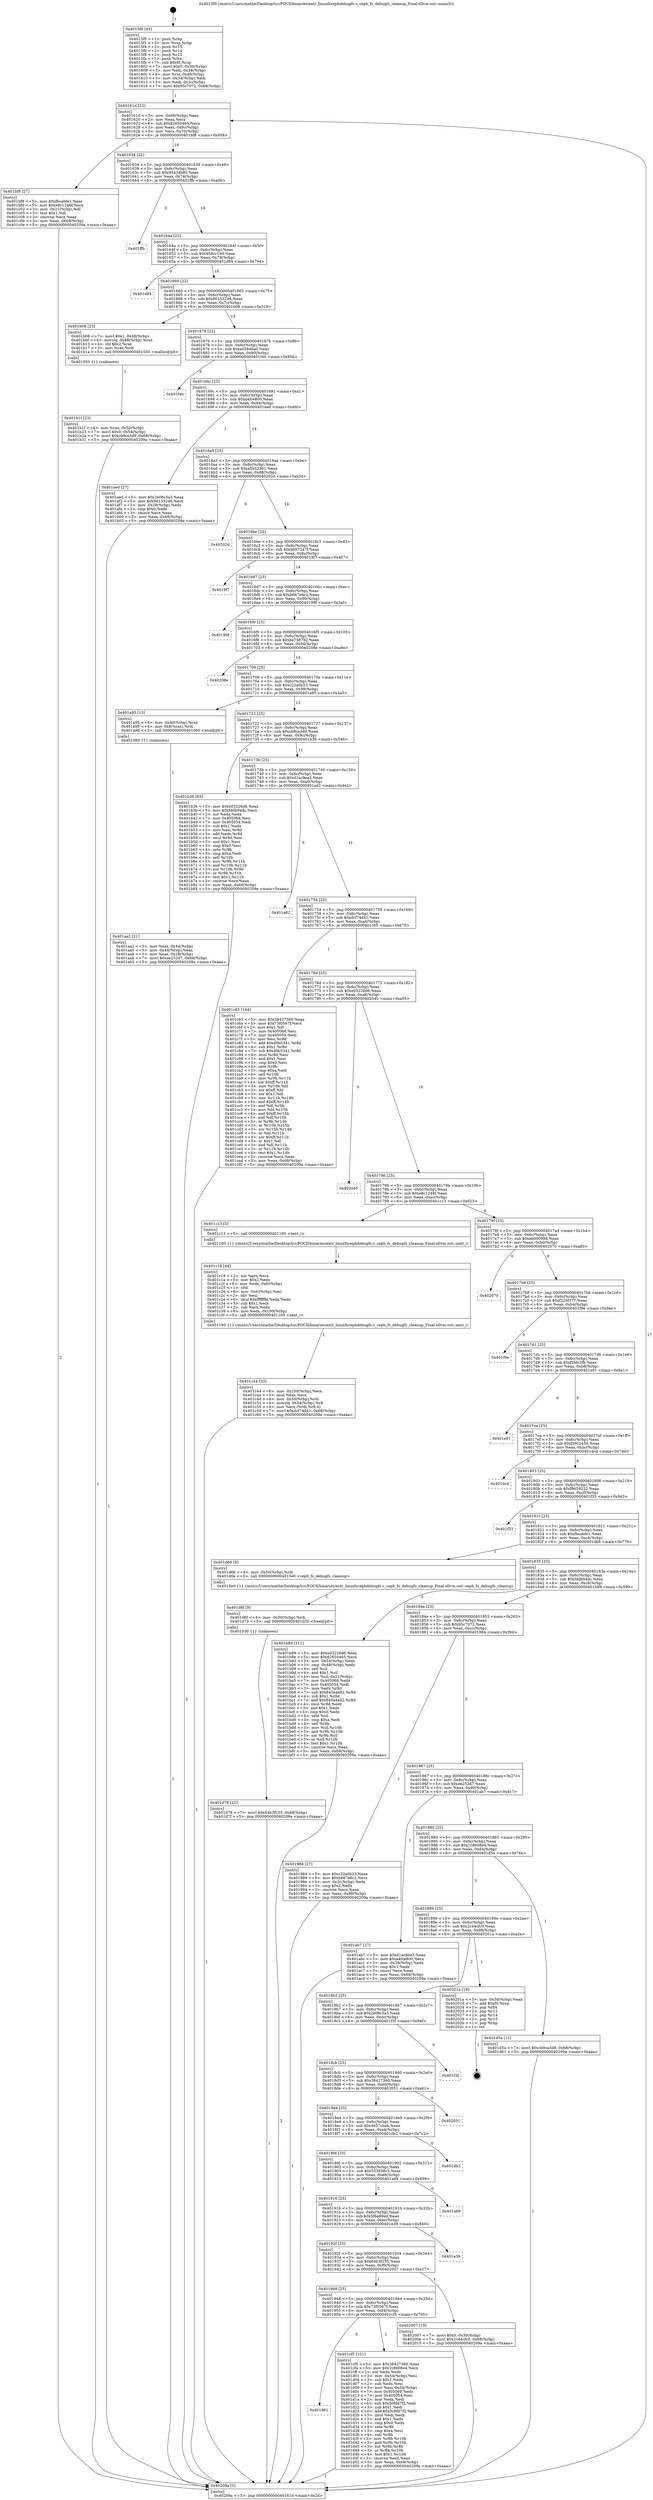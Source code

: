 digraph "0x4015f0" {
  label = "0x4015f0 (/mnt/c/Users/mathe/Desktop/tcc/POCII/binaries/extr_linuxfscephdebugfs.c_ceph_fs_debugfs_cleanup_Final-ollvm.out::main(0))"
  labelloc = "t"
  node[shape=record]

  Entry [label="",width=0.3,height=0.3,shape=circle,fillcolor=black,style=filled]
  "0x40161d" [label="{
     0x40161d [23]\l
     | [instrs]\l
     &nbsp;&nbsp;0x40161d \<+3\>: mov -0x68(%rbp),%eax\l
     &nbsp;&nbsp;0x401620 \<+2\>: mov %eax,%ecx\l
     &nbsp;&nbsp;0x401622 \<+6\>: sub $0x82650465,%ecx\l
     &nbsp;&nbsp;0x401628 \<+3\>: mov %eax,-0x6c(%rbp)\l
     &nbsp;&nbsp;0x40162b \<+3\>: mov %ecx,-0x70(%rbp)\l
     &nbsp;&nbsp;0x40162e \<+6\>: je 0000000000401bf8 \<main+0x608\>\l
  }"]
  "0x401bf8" [label="{
     0x401bf8 [27]\l
     | [instrs]\l
     &nbsp;&nbsp;0x401bf8 \<+5\>: mov $0xfbcabfe1,%eax\l
     &nbsp;&nbsp;0x401bfd \<+5\>: mov $0xe8c1246f,%ecx\l
     &nbsp;&nbsp;0x401c02 \<+3\>: mov -0x21(%rbp),%dl\l
     &nbsp;&nbsp;0x401c05 \<+3\>: test $0x1,%dl\l
     &nbsp;&nbsp;0x401c08 \<+3\>: cmovne %ecx,%eax\l
     &nbsp;&nbsp;0x401c0b \<+3\>: mov %eax,-0x68(%rbp)\l
     &nbsp;&nbsp;0x401c0e \<+5\>: jmp 000000000040209a \<main+0xaaa\>\l
  }"]
  "0x401634" [label="{
     0x401634 [22]\l
     | [instrs]\l
     &nbsp;&nbsp;0x401634 \<+5\>: jmp 0000000000401639 \<main+0x49\>\l
     &nbsp;&nbsp;0x401639 \<+3\>: mov -0x6c(%rbp),%eax\l
     &nbsp;&nbsp;0x40163c \<+5\>: sub $0x95434b80,%eax\l
     &nbsp;&nbsp;0x401641 \<+3\>: mov %eax,-0x74(%rbp)\l
     &nbsp;&nbsp;0x401644 \<+6\>: je 0000000000401ffb \<main+0xa0b\>\l
  }"]
  Exit [label="",width=0.3,height=0.3,shape=circle,fillcolor=black,style=filled,peripheries=2]
  "0x401ffb" [label="{
     0x401ffb\l
  }", style=dashed]
  "0x40164a" [label="{
     0x40164a [22]\l
     | [instrs]\l
     &nbsp;&nbsp;0x40164a \<+5\>: jmp 000000000040164f \<main+0x5f\>\l
     &nbsp;&nbsp;0x40164f \<+3\>: mov -0x6c(%rbp),%eax\l
     &nbsp;&nbsp;0x401652 \<+5\>: sub $0x958cc19d,%eax\l
     &nbsp;&nbsp;0x401657 \<+3\>: mov %eax,-0x78(%rbp)\l
     &nbsp;&nbsp;0x40165a \<+6\>: je 0000000000401d84 \<main+0x794\>\l
  }"]
  "0x401d78" [label="{
     0x401d78 [12]\l
     | [instrs]\l
     &nbsp;&nbsp;0x401d78 \<+7\>: movl $0x64b3f255,-0x68(%rbp)\l
     &nbsp;&nbsp;0x401d7f \<+5\>: jmp 000000000040209a \<main+0xaaa\>\l
  }"]
  "0x401d84" [label="{
     0x401d84\l
  }", style=dashed]
  "0x401660" [label="{
     0x401660 [22]\l
     | [instrs]\l
     &nbsp;&nbsp;0x401660 \<+5\>: jmp 0000000000401665 \<main+0x75\>\l
     &nbsp;&nbsp;0x401665 \<+3\>: mov -0x6c(%rbp),%eax\l
     &nbsp;&nbsp;0x401668 \<+5\>: sub $0x96153246,%eax\l
     &nbsp;&nbsp;0x40166d \<+3\>: mov %eax,-0x7c(%rbp)\l
     &nbsp;&nbsp;0x401670 \<+6\>: je 0000000000401b08 \<main+0x518\>\l
  }"]
  "0x401d6f" [label="{
     0x401d6f [9]\l
     | [instrs]\l
     &nbsp;&nbsp;0x401d6f \<+4\>: mov -0x50(%rbp),%rdi\l
     &nbsp;&nbsp;0x401d73 \<+5\>: call 0000000000401030 \<free@plt\>\l
     | [calls]\l
     &nbsp;&nbsp;0x401030 \{1\} (unknown)\l
  }"]
  "0x401b08" [label="{
     0x401b08 [23]\l
     | [instrs]\l
     &nbsp;&nbsp;0x401b08 \<+7\>: movl $0x1,-0x48(%rbp)\l
     &nbsp;&nbsp;0x401b0f \<+4\>: movslq -0x48(%rbp),%rax\l
     &nbsp;&nbsp;0x401b13 \<+4\>: shl $0x2,%rax\l
     &nbsp;&nbsp;0x401b17 \<+3\>: mov %rax,%rdi\l
     &nbsp;&nbsp;0x401b1a \<+5\>: call 0000000000401050 \<malloc@plt\>\l
     | [calls]\l
     &nbsp;&nbsp;0x401050 \{1\} (unknown)\l
  }"]
  "0x401676" [label="{
     0x401676 [22]\l
     | [instrs]\l
     &nbsp;&nbsp;0x401676 \<+5\>: jmp 000000000040167b \<main+0x8b\>\l
     &nbsp;&nbsp;0x40167b \<+3\>: mov -0x6c(%rbp),%eax\l
     &nbsp;&nbsp;0x40167e \<+5\>: sub $0xa05846e0,%eax\l
     &nbsp;&nbsp;0x401683 \<+3\>: mov %eax,-0x80(%rbp)\l
     &nbsp;&nbsp;0x401686 \<+6\>: je 0000000000401f4b \<main+0x95b\>\l
  }"]
  "0x401961" [label="{
     0x401961\l
  }", style=dashed]
  "0x401f4b" [label="{
     0x401f4b\l
  }", style=dashed]
  "0x40168c" [label="{
     0x40168c [25]\l
     | [instrs]\l
     &nbsp;&nbsp;0x40168c \<+5\>: jmp 0000000000401691 \<main+0xa1\>\l
     &nbsp;&nbsp;0x401691 \<+3\>: mov -0x6c(%rbp),%eax\l
     &nbsp;&nbsp;0x401694 \<+5\>: sub $0xa4fce800,%eax\l
     &nbsp;&nbsp;0x401699 \<+6\>: mov %eax,-0x84(%rbp)\l
     &nbsp;&nbsp;0x40169f \<+6\>: je 0000000000401aed \<main+0x4fd\>\l
  }"]
  "0x401cf5" [label="{
     0x401cf5 [101]\l
     | [instrs]\l
     &nbsp;&nbsp;0x401cf5 \<+5\>: mov $0x38427360,%eax\l
     &nbsp;&nbsp;0x401cfa \<+5\>: mov $0x1c8608e4,%ecx\l
     &nbsp;&nbsp;0x401cff \<+2\>: xor %edx,%edx\l
     &nbsp;&nbsp;0x401d01 \<+3\>: mov -0x54(%rbp),%esi\l
     &nbsp;&nbsp;0x401d04 \<+3\>: sub $0x1,%edx\l
     &nbsp;&nbsp;0x401d07 \<+2\>: sub %edx,%esi\l
     &nbsp;&nbsp;0x401d09 \<+3\>: mov %esi,-0x54(%rbp)\l
     &nbsp;&nbsp;0x401d0c \<+7\>: mov 0x405068,%edx\l
     &nbsp;&nbsp;0x401d13 \<+7\>: mov 0x405054,%esi\l
     &nbsp;&nbsp;0x401d1a \<+2\>: mov %edx,%edi\l
     &nbsp;&nbsp;0x401d1c \<+6\>: sub $0x5c6fd7f2,%edi\l
     &nbsp;&nbsp;0x401d22 \<+3\>: sub $0x1,%edi\l
     &nbsp;&nbsp;0x401d25 \<+6\>: add $0x5c6fd7f2,%edi\l
     &nbsp;&nbsp;0x401d2b \<+3\>: imul %edi,%edx\l
     &nbsp;&nbsp;0x401d2e \<+3\>: and $0x1,%edx\l
     &nbsp;&nbsp;0x401d31 \<+3\>: cmp $0x0,%edx\l
     &nbsp;&nbsp;0x401d34 \<+4\>: sete %r8b\l
     &nbsp;&nbsp;0x401d38 \<+3\>: cmp $0xa,%esi\l
     &nbsp;&nbsp;0x401d3b \<+4\>: setl %r9b\l
     &nbsp;&nbsp;0x401d3f \<+3\>: mov %r8b,%r10b\l
     &nbsp;&nbsp;0x401d42 \<+3\>: and %r9b,%r10b\l
     &nbsp;&nbsp;0x401d45 \<+3\>: xor %r9b,%r8b\l
     &nbsp;&nbsp;0x401d48 \<+3\>: or %r8b,%r10b\l
     &nbsp;&nbsp;0x401d4b \<+4\>: test $0x1,%r10b\l
     &nbsp;&nbsp;0x401d4f \<+3\>: cmovne %ecx,%eax\l
     &nbsp;&nbsp;0x401d52 \<+3\>: mov %eax,-0x68(%rbp)\l
     &nbsp;&nbsp;0x401d55 \<+5\>: jmp 000000000040209a \<main+0xaaa\>\l
  }"]
  "0x401aed" [label="{
     0x401aed [27]\l
     | [instrs]\l
     &nbsp;&nbsp;0x401aed \<+5\>: mov $0x2e06c5a3,%eax\l
     &nbsp;&nbsp;0x401af2 \<+5\>: mov $0x96153246,%ecx\l
     &nbsp;&nbsp;0x401af7 \<+3\>: mov -0x28(%rbp),%edx\l
     &nbsp;&nbsp;0x401afa \<+3\>: cmp $0x0,%edx\l
     &nbsp;&nbsp;0x401afd \<+3\>: cmove %ecx,%eax\l
     &nbsp;&nbsp;0x401b00 \<+3\>: mov %eax,-0x68(%rbp)\l
     &nbsp;&nbsp;0x401b03 \<+5\>: jmp 000000000040209a \<main+0xaaa\>\l
  }"]
  "0x4016a5" [label="{
     0x4016a5 [25]\l
     | [instrs]\l
     &nbsp;&nbsp;0x4016a5 \<+5\>: jmp 00000000004016aa \<main+0xba\>\l
     &nbsp;&nbsp;0x4016aa \<+3\>: mov -0x6c(%rbp),%eax\l
     &nbsp;&nbsp;0x4016ad \<+5\>: sub $0xa5b52361,%eax\l
     &nbsp;&nbsp;0x4016b2 \<+6\>: mov %eax,-0x88(%rbp)\l
     &nbsp;&nbsp;0x4016b8 \<+6\>: je 000000000040202d \<main+0xa3d\>\l
  }"]
  "0x401948" [label="{
     0x401948 [25]\l
     | [instrs]\l
     &nbsp;&nbsp;0x401948 \<+5\>: jmp 000000000040194d \<main+0x35d\>\l
     &nbsp;&nbsp;0x40194d \<+3\>: mov -0x6c(%rbp),%eax\l
     &nbsp;&nbsp;0x401950 \<+5\>: sub $0x73f0567f,%eax\l
     &nbsp;&nbsp;0x401955 \<+6\>: mov %eax,-0xf4(%rbp)\l
     &nbsp;&nbsp;0x40195b \<+6\>: je 0000000000401cf5 \<main+0x705\>\l
  }"]
  "0x40202d" [label="{
     0x40202d\l
  }", style=dashed]
  "0x4016be" [label="{
     0x4016be [25]\l
     | [instrs]\l
     &nbsp;&nbsp;0x4016be \<+5\>: jmp 00000000004016c3 \<main+0xd3\>\l
     &nbsp;&nbsp;0x4016c3 \<+3\>: mov -0x6c(%rbp),%eax\l
     &nbsp;&nbsp;0x4016c6 \<+5\>: sub $0xb007247f,%eax\l
     &nbsp;&nbsp;0x4016cb \<+6\>: mov %eax,-0x8c(%rbp)\l
     &nbsp;&nbsp;0x4016d1 \<+6\>: je 00000000004019f7 \<main+0x407\>\l
  }"]
  "0x402007" [label="{
     0x402007 [19]\l
     | [instrs]\l
     &nbsp;&nbsp;0x402007 \<+7\>: movl $0x0,-0x30(%rbp)\l
     &nbsp;&nbsp;0x40200e \<+7\>: movl $0x2c44cfc0,-0x68(%rbp)\l
     &nbsp;&nbsp;0x402015 \<+5\>: jmp 000000000040209a \<main+0xaaa\>\l
  }"]
  "0x4019f7" [label="{
     0x4019f7\l
  }", style=dashed]
  "0x4016d7" [label="{
     0x4016d7 [25]\l
     | [instrs]\l
     &nbsp;&nbsp;0x4016d7 \<+5\>: jmp 00000000004016dc \<main+0xec\>\l
     &nbsp;&nbsp;0x4016dc \<+3\>: mov -0x6c(%rbp),%eax\l
     &nbsp;&nbsp;0x4016df \<+5\>: sub $0xb667e6c2,%eax\l
     &nbsp;&nbsp;0x4016e4 \<+6\>: mov %eax,-0x90(%rbp)\l
     &nbsp;&nbsp;0x4016ea \<+6\>: je 000000000040199f \<main+0x3af\>\l
  }"]
  "0x40192f" [label="{
     0x40192f [25]\l
     | [instrs]\l
     &nbsp;&nbsp;0x40192f \<+5\>: jmp 0000000000401934 \<main+0x344\>\l
     &nbsp;&nbsp;0x401934 \<+3\>: mov -0x6c(%rbp),%eax\l
     &nbsp;&nbsp;0x401937 \<+5\>: sub $0x64b3f255,%eax\l
     &nbsp;&nbsp;0x40193c \<+6\>: mov %eax,-0xf0(%rbp)\l
     &nbsp;&nbsp;0x401942 \<+6\>: je 0000000000402007 \<main+0xa17\>\l
  }"]
  "0x40199f" [label="{
     0x40199f\l
  }", style=dashed]
  "0x4016f0" [label="{
     0x4016f0 [25]\l
     | [instrs]\l
     &nbsp;&nbsp;0x4016f0 \<+5\>: jmp 00000000004016f5 \<main+0x105\>\l
     &nbsp;&nbsp;0x4016f5 \<+3\>: mov -0x6c(%rbp),%eax\l
     &nbsp;&nbsp;0x4016f8 \<+5\>: sub $0xbe758792,%eax\l
     &nbsp;&nbsp;0x4016fd \<+6\>: mov %eax,-0x94(%rbp)\l
     &nbsp;&nbsp;0x401703 \<+6\>: je 000000000040208e \<main+0xa9e\>\l
  }"]
  "0x401e39" [label="{
     0x401e39\l
  }", style=dashed]
  "0x40208e" [label="{
     0x40208e\l
  }", style=dashed]
  "0x401709" [label="{
     0x401709 [25]\l
     | [instrs]\l
     &nbsp;&nbsp;0x401709 \<+5\>: jmp 000000000040170e \<main+0x11e\>\l
     &nbsp;&nbsp;0x40170e \<+3\>: mov -0x6c(%rbp),%eax\l
     &nbsp;&nbsp;0x401711 \<+5\>: sub $0xc22a0b23,%eax\l
     &nbsp;&nbsp;0x401716 \<+6\>: mov %eax,-0x98(%rbp)\l
     &nbsp;&nbsp;0x40171c \<+6\>: je 0000000000401a95 \<main+0x4a5\>\l
  }"]
  "0x401916" [label="{
     0x401916 [25]\l
     | [instrs]\l
     &nbsp;&nbsp;0x401916 \<+5\>: jmp 000000000040191b \<main+0x32b\>\l
     &nbsp;&nbsp;0x40191b \<+3\>: mov -0x6c(%rbp),%eax\l
     &nbsp;&nbsp;0x40191e \<+5\>: sub $0x5f6e89ed,%eax\l
     &nbsp;&nbsp;0x401923 \<+6\>: mov %eax,-0xec(%rbp)\l
     &nbsp;&nbsp;0x401929 \<+6\>: je 0000000000401e39 \<main+0x849\>\l
  }"]
  "0x401a95" [label="{
     0x401a95 [13]\l
     | [instrs]\l
     &nbsp;&nbsp;0x401a95 \<+4\>: mov -0x40(%rbp),%rax\l
     &nbsp;&nbsp;0x401a99 \<+4\>: mov 0x8(%rax),%rdi\l
     &nbsp;&nbsp;0x401a9d \<+5\>: call 0000000000401060 \<atoi@plt\>\l
     | [calls]\l
     &nbsp;&nbsp;0x401060 \{1\} (unknown)\l
  }"]
  "0x401722" [label="{
     0x401722 [25]\l
     | [instrs]\l
     &nbsp;&nbsp;0x401722 \<+5\>: jmp 0000000000401727 \<main+0x137\>\l
     &nbsp;&nbsp;0x401727 \<+3\>: mov -0x6c(%rbp),%eax\l
     &nbsp;&nbsp;0x40172a \<+5\>: sub $0xcb9ca3d9,%eax\l
     &nbsp;&nbsp;0x40172f \<+6\>: mov %eax,-0x9c(%rbp)\l
     &nbsp;&nbsp;0x401735 \<+6\>: je 0000000000401b36 \<main+0x546\>\l
  }"]
  "0x401a89" [label="{
     0x401a89\l
  }", style=dashed]
  "0x401b36" [label="{
     0x401b36 [83]\l
     | [instrs]\l
     &nbsp;&nbsp;0x401b36 \<+5\>: mov $0xe03226d6,%eax\l
     &nbsp;&nbsp;0x401b3b \<+5\>: mov $0xfddb94dc,%ecx\l
     &nbsp;&nbsp;0x401b40 \<+2\>: xor %edx,%edx\l
     &nbsp;&nbsp;0x401b42 \<+7\>: mov 0x405068,%esi\l
     &nbsp;&nbsp;0x401b49 \<+7\>: mov 0x405054,%edi\l
     &nbsp;&nbsp;0x401b50 \<+3\>: sub $0x1,%edx\l
     &nbsp;&nbsp;0x401b53 \<+3\>: mov %esi,%r8d\l
     &nbsp;&nbsp;0x401b56 \<+3\>: add %edx,%r8d\l
     &nbsp;&nbsp;0x401b59 \<+4\>: imul %r8d,%esi\l
     &nbsp;&nbsp;0x401b5d \<+3\>: and $0x1,%esi\l
     &nbsp;&nbsp;0x401b60 \<+3\>: cmp $0x0,%esi\l
     &nbsp;&nbsp;0x401b63 \<+4\>: sete %r9b\l
     &nbsp;&nbsp;0x401b67 \<+3\>: cmp $0xa,%edi\l
     &nbsp;&nbsp;0x401b6a \<+4\>: setl %r10b\l
     &nbsp;&nbsp;0x401b6e \<+3\>: mov %r9b,%r11b\l
     &nbsp;&nbsp;0x401b71 \<+3\>: and %r10b,%r11b\l
     &nbsp;&nbsp;0x401b74 \<+3\>: xor %r10b,%r9b\l
     &nbsp;&nbsp;0x401b77 \<+3\>: or %r9b,%r11b\l
     &nbsp;&nbsp;0x401b7a \<+4\>: test $0x1,%r11b\l
     &nbsp;&nbsp;0x401b7e \<+3\>: cmovne %ecx,%eax\l
     &nbsp;&nbsp;0x401b81 \<+3\>: mov %eax,-0x68(%rbp)\l
     &nbsp;&nbsp;0x401b84 \<+5\>: jmp 000000000040209a \<main+0xaaa\>\l
  }"]
  "0x40173b" [label="{
     0x40173b [25]\l
     | [instrs]\l
     &nbsp;&nbsp;0x40173b \<+5\>: jmp 0000000000401740 \<main+0x150\>\l
     &nbsp;&nbsp;0x401740 \<+3\>: mov -0x6c(%rbp),%eax\l
     &nbsp;&nbsp;0x401743 \<+5\>: sub $0xd1ac9ea3,%eax\l
     &nbsp;&nbsp;0x401748 \<+6\>: mov %eax,-0xa0(%rbp)\l
     &nbsp;&nbsp;0x40174e \<+6\>: je 0000000000401ad2 \<main+0x4e2\>\l
  }"]
  "0x4018fd" [label="{
     0x4018fd [25]\l
     | [instrs]\l
     &nbsp;&nbsp;0x4018fd \<+5\>: jmp 0000000000401902 \<main+0x312\>\l
     &nbsp;&nbsp;0x401902 \<+3\>: mov -0x6c(%rbp),%eax\l
     &nbsp;&nbsp;0x401905 \<+5\>: sub $0x533838c3,%eax\l
     &nbsp;&nbsp;0x40190a \<+6\>: mov %eax,-0xe8(%rbp)\l
     &nbsp;&nbsp;0x401910 \<+6\>: je 0000000000401a89 \<main+0x499\>\l
  }"]
  "0x401ad2" [label="{
     0x401ad2\l
  }", style=dashed]
  "0x401754" [label="{
     0x401754 [25]\l
     | [instrs]\l
     &nbsp;&nbsp;0x401754 \<+5\>: jmp 0000000000401759 \<main+0x169\>\l
     &nbsp;&nbsp;0x401759 \<+3\>: mov -0x6c(%rbp),%eax\l
     &nbsp;&nbsp;0x40175c \<+5\>: sub $0xdcf74d41,%eax\l
     &nbsp;&nbsp;0x401761 \<+6\>: mov %eax,-0xa4(%rbp)\l
     &nbsp;&nbsp;0x401767 \<+6\>: je 0000000000401c65 \<main+0x675\>\l
  }"]
  "0x401db2" [label="{
     0x401db2\l
  }", style=dashed]
  "0x401c65" [label="{
     0x401c65 [144]\l
     | [instrs]\l
     &nbsp;&nbsp;0x401c65 \<+5\>: mov $0x38427360,%eax\l
     &nbsp;&nbsp;0x401c6a \<+5\>: mov $0x73f0567f,%ecx\l
     &nbsp;&nbsp;0x401c6f \<+2\>: mov $0x1,%dl\l
     &nbsp;&nbsp;0x401c71 \<+7\>: mov 0x405068,%esi\l
     &nbsp;&nbsp;0x401c78 \<+7\>: mov 0x405054,%edi\l
     &nbsp;&nbsp;0x401c7f \<+3\>: mov %esi,%r8d\l
     &nbsp;&nbsp;0x401c82 \<+7\>: add $0xd9b5341,%r8d\l
     &nbsp;&nbsp;0x401c89 \<+4\>: sub $0x1,%r8d\l
     &nbsp;&nbsp;0x401c8d \<+7\>: sub $0xd9b5341,%r8d\l
     &nbsp;&nbsp;0x401c94 \<+4\>: imul %r8d,%esi\l
     &nbsp;&nbsp;0x401c98 \<+3\>: and $0x1,%esi\l
     &nbsp;&nbsp;0x401c9b \<+3\>: cmp $0x0,%esi\l
     &nbsp;&nbsp;0x401c9e \<+4\>: sete %r9b\l
     &nbsp;&nbsp;0x401ca2 \<+3\>: cmp $0xa,%edi\l
     &nbsp;&nbsp;0x401ca5 \<+4\>: setl %r10b\l
     &nbsp;&nbsp;0x401ca9 \<+3\>: mov %r9b,%r11b\l
     &nbsp;&nbsp;0x401cac \<+4\>: xor $0xff,%r11b\l
     &nbsp;&nbsp;0x401cb0 \<+3\>: mov %r10b,%bl\l
     &nbsp;&nbsp;0x401cb3 \<+3\>: xor $0xff,%bl\l
     &nbsp;&nbsp;0x401cb6 \<+3\>: xor $0x1,%dl\l
     &nbsp;&nbsp;0x401cb9 \<+3\>: mov %r11b,%r14b\l
     &nbsp;&nbsp;0x401cbc \<+4\>: and $0xff,%r14b\l
     &nbsp;&nbsp;0x401cc0 \<+3\>: and %dl,%r9b\l
     &nbsp;&nbsp;0x401cc3 \<+3\>: mov %bl,%r15b\l
     &nbsp;&nbsp;0x401cc6 \<+4\>: and $0xff,%r15b\l
     &nbsp;&nbsp;0x401cca \<+3\>: and %dl,%r10b\l
     &nbsp;&nbsp;0x401ccd \<+3\>: or %r9b,%r14b\l
     &nbsp;&nbsp;0x401cd0 \<+3\>: or %r10b,%r15b\l
     &nbsp;&nbsp;0x401cd3 \<+3\>: xor %r15b,%r14b\l
     &nbsp;&nbsp;0x401cd6 \<+3\>: or %bl,%r11b\l
     &nbsp;&nbsp;0x401cd9 \<+4\>: xor $0xff,%r11b\l
     &nbsp;&nbsp;0x401cdd \<+3\>: or $0x1,%dl\l
     &nbsp;&nbsp;0x401ce0 \<+3\>: and %dl,%r11b\l
     &nbsp;&nbsp;0x401ce3 \<+3\>: or %r11b,%r14b\l
     &nbsp;&nbsp;0x401ce6 \<+4\>: test $0x1,%r14b\l
     &nbsp;&nbsp;0x401cea \<+3\>: cmovne %ecx,%eax\l
     &nbsp;&nbsp;0x401ced \<+3\>: mov %eax,-0x68(%rbp)\l
     &nbsp;&nbsp;0x401cf0 \<+5\>: jmp 000000000040209a \<main+0xaaa\>\l
  }"]
  "0x40176d" [label="{
     0x40176d [25]\l
     | [instrs]\l
     &nbsp;&nbsp;0x40176d \<+5\>: jmp 0000000000401772 \<main+0x182\>\l
     &nbsp;&nbsp;0x401772 \<+3\>: mov -0x6c(%rbp),%eax\l
     &nbsp;&nbsp;0x401775 \<+5\>: sub $0xe03226d6,%eax\l
     &nbsp;&nbsp;0x40177a \<+6\>: mov %eax,-0xa8(%rbp)\l
     &nbsp;&nbsp;0x401780 \<+6\>: je 0000000000402045 \<main+0xa55\>\l
  }"]
  "0x4018e4" [label="{
     0x4018e4 [25]\l
     | [instrs]\l
     &nbsp;&nbsp;0x4018e4 \<+5\>: jmp 00000000004018e9 \<main+0x2f9\>\l
     &nbsp;&nbsp;0x4018e9 \<+3\>: mov -0x6c(%rbp),%eax\l
     &nbsp;&nbsp;0x4018ec \<+5\>: sub $0x4657cbab,%eax\l
     &nbsp;&nbsp;0x4018f1 \<+6\>: mov %eax,-0xe4(%rbp)\l
     &nbsp;&nbsp;0x4018f7 \<+6\>: je 0000000000401db2 \<main+0x7c2\>\l
  }"]
  "0x402045" [label="{
     0x402045\l
  }", style=dashed]
  "0x401786" [label="{
     0x401786 [25]\l
     | [instrs]\l
     &nbsp;&nbsp;0x401786 \<+5\>: jmp 000000000040178b \<main+0x19b\>\l
     &nbsp;&nbsp;0x40178b \<+3\>: mov -0x6c(%rbp),%eax\l
     &nbsp;&nbsp;0x40178e \<+5\>: sub $0xe8c1246f,%eax\l
     &nbsp;&nbsp;0x401793 \<+6\>: mov %eax,-0xac(%rbp)\l
     &nbsp;&nbsp;0x401799 \<+6\>: je 0000000000401c13 \<main+0x623\>\l
  }"]
  "0x402051" [label="{
     0x402051\l
  }", style=dashed]
  "0x401c13" [label="{
     0x401c13 [5]\l
     | [instrs]\l
     &nbsp;&nbsp;0x401c13 \<+5\>: call 0000000000401160 \<next_i\>\l
     | [calls]\l
     &nbsp;&nbsp;0x401160 \{1\} (/mnt/c/Users/mathe/Desktop/tcc/POCII/binaries/extr_linuxfscephdebugfs.c_ceph_fs_debugfs_cleanup_Final-ollvm.out::next_i)\l
  }"]
  "0x40179f" [label="{
     0x40179f [25]\l
     | [instrs]\l
     &nbsp;&nbsp;0x40179f \<+5\>: jmp 00000000004017a4 \<main+0x1b4\>\l
     &nbsp;&nbsp;0x4017a4 \<+3\>: mov -0x6c(%rbp),%eax\l
     &nbsp;&nbsp;0x4017a7 \<+5\>: sub $0xeb000988,%eax\l
     &nbsp;&nbsp;0x4017ac \<+6\>: mov %eax,-0xb0(%rbp)\l
     &nbsp;&nbsp;0x4017b2 \<+6\>: je 0000000000402070 \<main+0xa80\>\l
  }"]
  "0x4018cb" [label="{
     0x4018cb [25]\l
     | [instrs]\l
     &nbsp;&nbsp;0x4018cb \<+5\>: jmp 00000000004018d0 \<main+0x2e0\>\l
     &nbsp;&nbsp;0x4018d0 \<+3\>: mov -0x6c(%rbp),%eax\l
     &nbsp;&nbsp;0x4018d3 \<+5\>: sub $0x38427360,%eax\l
     &nbsp;&nbsp;0x4018d8 \<+6\>: mov %eax,-0xe0(%rbp)\l
     &nbsp;&nbsp;0x4018de \<+6\>: je 0000000000402051 \<main+0xa61\>\l
  }"]
  "0x402070" [label="{
     0x402070\l
  }", style=dashed]
  "0x4017b8" [label="{
     0x4017b8 [25]\l
     | [instrs]\l
     &nbsp;&nbsp;0x4017b8 \<+5\>: jmp 00000000004017bd \<main+0x1cd\>\l
     &nbsp;&nbsp;0x4017bd \<+3\>: mov -0x6c(%rbp),%eax\l
     &nbsp;&nbsp;0x4017c0 \<+5\>: sub $0xf225f377,%eax\l
     &nbsp;&nbsp;0x4017c5 \<+6\>: mov %eax,-0xb4(%rbp)\l
     &nbsp;&nbsp;0x4017cb \<+6\>: je 0000000000401f9e \<main+0x9ae\>\l
  }"]
  "0x401f3f" [label="{
     0x401f3f\l
  }", style=dashed]
  "0x401f9e" [label="{
     0x401f9e\l
  }", style=dashed]
  "0x4017d1" [label="{
     0x4017d1 [25]\l
     | [instrs]\l
     &nbsp;&nbsp;0x4017d1 \<+5\>: jmp 00000000004017d6 \<main+0x1e6\>\l
     &nbsp;&nbsp;0x4017d6 \<+3\>: mov -0x6c(%rbp),%eax\l
     &nbsp;&nbsp;0x4017d9 \<+5\>: sub $0xf2bfc2fb,%eax\l
     &nbsp;&nbsp;0x4017de \<+6\>: mov %eax,-0xb8(%rbp)\l
     &nbsp;&nbsp;0x4017e4 \<+6\>: je 0000000000401e91 \<main+0x8a1\>\l
  }"]
  "0x4018b2" [label="{
     0x4018b2 [25]\l
     | [instrs]\l
     &nbsp;&nbsp;0x4018b2 \<+5\>: jmp 00000000004018b7 \<main+0x2c7\>\l
     &nbsp;&nbsp;0x4018b7 \<+3\>: mov -0x6c(%rbp),%eax\l
     &nbsp;&nbsp;0x4018ba \<+5\>: sub $0x2e06c5a3,%eax\l
     &nbsp;&nbsp;0x4018bf \<+6\>: mov %eax,-0xdc(%rbp)\l
     &nbsp;&nbsp;0x4018c5 \<+6\>: je 0000000000401f3f \<main+0x94f\>\l
  }"]
  "0x401e91" [label="{
     0x401e91\l
  }", style=dashed]
  "0x4017ea" [label="{
     0x4017ea [25]\l
     | [instrs]\l
     &nbsp;&nbsp;0x4017ea \<+5\>: jmp 00000000004017ef \<main+0x1ff\>\l
     &nbsp;&nbsp;0x4017ef \<+3\>: mov -0x6c(%rbp),%eax\l
     &nbsp;&nbsp;0x4017f2 \<+5\>: sub $0xf39c2450,%eax\l
     &nbsp;&nbsp;0x4017f7 \<+6\>: mov %eax,-0xbc(%rbp)\l
     &nbsp;&nbsp;0x4017fd \<+6\>: je 0000000000401dcd \<main+0x7dd\>\l
  }"]
  "0x40201a" [label="{
     0x40201a [19]\l
     | [instrs]\l
     &nbsp;&nbsp;0x40201a \<+3\>: mov -0x30(%rbp),%eax\l
     &nbsp;&nbsp;0x40201d \<+7\>: add $0xf0,%rsp\l
     &nbsp;&nbsp;0x402024 \<+1\>: pop %rbx\l
     &nbsp;&nbsp;0x402025 \<+2\>: pop %r12\l
     &nbsp;&nbsp;0x402027 \<+2\>: pop %r14\l
     &nbsp;&nbsp;0x402029 \<+2\>: pop %r15\l
     &nbsp;&nbsp;0x40202b \<+1\>: pop %rbp\l
     &nbsp;&nbsp;0x40202c \<+1\>: ret\l
  }"]
  "0x401dcd" [label="{
     0x401dcd\l
  }", style=dashed]
  "0x401803" [label="{
     0x401803 [25]\l
     | [instrs]\l
     &nbsp;&nbsp;0x401803 \<+5\>: jmp 0000000000401808 \<main+0x218\>\l
     &nbsp;&nbsp;0x401808 \<+3\>: mov -0x6c(%rbp),%eax\l
     &nbsp;&nbsp;0x40180b \<+5\>: sub $0xf8659232,%eax\l
     &nbsp;&nbsp;0x401810 \<+6\>: mov %eax,-0xc0(%rbp)\l
     &nbsp;&nbsp;0x401816 \<+6\>: je 0000000000401f33 \<main+0x943\>\l
  }"]
  "0x401899" [label="{
     0x401899 [25]\l
     | [instrs]\l
     &nbsp;&nbsp;0x401899 \<+5\>: jmp 000000000040189e \<main+0x2ae\>\l
     &nbsp;&nbsp;0x40189e \<+3\>: mov -0x6c(%rbp),%eax\l
     &nbsp;&nbsp;0x4018a1 \<+5\>: sub $0x2c44cfc0,%eax\l
     &nbsp;&nbsp;0x4018a6 \<+6\>: mov %eax,-0xd8(%rbp)\l
     &nbsp;&nbsp;0x4018ac \<+6\>: je 000000000040201a \<main+0xa2a\>\l
  }"]
  "0x401f33" [label="{
     0x401f33\l
  }", style=dashed]
  "0x40181c" [label="{
     0x40181c [25]\l
     | [instrs]\l
     &nbsp;&nbsp;0x40181c \<+5\>: jmp 0000000000401821 \<main+0x231\>\l
     &nbsp;&nbsp;0x401821 \<+3\>: mov -0x6c(%rbp),%eax\l
     &nbsp;&nbsp;0x401824 \<+5\>: sub $0xfbcabfe1,%eax\l
     &nbsp;&nbsp;0x401829 \<+6\>: mov %eax,-0xc4(%rbp)\l
     &nbsp;&nbsp;0x40182f \<+6\>: je 0000000000401d66 \<main+0x776\>\l
  }"]
  "0x401d5a" [label="{
     0x401d5a [12]\l
     | [instrs]\l
     &nbsp;&nbsp;0x401d5a \<+7\>: movl $0xcb9ca3d9,-0x68(%rbp)\l
     &nbsp;&nbsp;0x401d61 \<+5\>: jmp 000000000040209a \<main+0xaaa\>\l
  }"]
  "0x401d66" [label="{
     0x401d66 [9]\l
     | [instrs]\l
     &nbsp;&nbsp;0x401d66 \<+4\>: mov -0x50(%rbp),%rdi\l
     &nbsp;&nbsp;0x401d6a \<+5\>: call 00000000004015e0 \<ceph_fs_debugfs_cleanup\>\l
     | [calls]\l
     &nbsp;&nbsp;0x4015e0 \{1\} (/mnt/c/Users/mathe/Desktop/tcc/POCII/binaries/extr_linuxfscephdebugfs.c_ceph_fs_debugfs_cleanup_Final-ollvm.out::ceph_fs_debugfs_cleanup)\l
  }"]
  "0x401835" [label="{
     0x401835 [25]\l
     | [instrs]\l
     &nbsp;&nbsp;0x401835 \<+5\>: jmp 000000000040183a \<main+0x24a\>\l
     &nbsp;&nbsp;0x40183a \<+3\>: mov -0x6c(%rbp),%eax\l
     &nbsp;&nbsp;0x40183d \<+5\>: sub $0xfddb94dc,%eax\l
     &nbsp;&nbsp;0x401842 \<+6\>: mov %eax,-0xc8(%rbp)\l
     &nbsp;&nbsp;0x401848 \<+6\>: je 0000000000401b89 \<main+0x599\>\l
  }"]
  "0x401c44" [label="{
     0x401c44 [33]\l
     | [instrs]\l
     &nbsp;&nbsp;0x401c44 \<+6\>: mov -0x100(%rbp),%ecx\l
     &nbsp;&nbsp;0x401c4a \<+3\>: imul %eax,%ecx\l
     &nbsp;&nbsp;0x401c4d \<+4\>: mov -0x50(%rbp),%rdi\l
     &nbsp;&nbsp;0x401c51 \<+4\>: movslq -0x54(%rbp),%r8\l
     &nbsp;&nbsp;0x401c55 \<+4\>: mov %ecx,(%rdi,%r8,4)\l
     &nbsp;&nbsp;0x401c59 \<+7\>: movl $0xdcf74d41,-0x68(%rbp)\l
     &nbsp;&nbsp;0x401c60 \<+5\>: jmp 000000000040209a \<main+0xaaa\>\l
  }"]
  "0x401b89" [label="{
     0x401b89 [111]\l
     | [instrs]\l
     &nbsp;&nbsp;0x401b89 \<+5\>: mov $0xe03226d6,%eax\l
     &nbsp;&nbsp;0x401b8e \<+5\>: mov $0x82650465,%ecx\l
     &nbsp;&nbsp;0x401b93 \<+3\>: mov -0x54(%rbp),%edx\l
     &nbsp;&nbsp;0x401b96 \<+3\>: cmp -0x48(%rbp),%edx\l
     &nbsp;&nbsp;0x401b99 \<+4\>: setl %sil\l
     &nbsp;&nbsp;0x401b9d \<+4\>: and $0x1,%sil\l
     &nbsp;&nbsp;0x401ba1 \<+4\>: mov %sil,-0x21(%rbp)\l
     &nbsp;&nbsp;0x401ba5 \<+7\>: mov 0x405068,%edx\l
     &nbsp;&nbsp;0x401bac \<+7\>: mov 0x405054,%edi\l
     &nbsp;&nbsp;0x401bb3 \<+3\>: mov %edx,%r8d\l
     &nbsp;&nbsp;0x401bb6 \<+7\>: sub $0x845a4a82,%r8d\l
     &nbsp;&nbsp;0x401bbd \<+4\>: sub $0x1,%r8d\l
     &nbsp;&nbsp;0x401bc1 \<+7\>: add $0x845a4a82,%r8d\l
     &nbsp;&nbsp;0x401bc8 \<+4\>: imul %r8d,%edx\l
     &nbsp;&nbsp;0x401bcc \<+3\>: and $0x1,%edx\l
     &nbsp;&nbsp;0x401bcf \<+3\>: cmp $0x0,%edx\l
     &nbsp;&nbsp;0x401bd2 \<+4\>: sete %sil\l
     &nbsp;&nbsp;0x401bd6 \<+3\>: cmp $0xa,%edi\l
     &nbsp;&nbsp;0x401bd9 \<+4\>: setl %r9b\l
     &nbsp;&nbsp;0x401bdd \<+3\>: mov %sil,%r10b\l
     &nbsp;&nbsp;0x401be0 \<+3\>: and %r9b,%r10b\l
     &nbsp;&nbsp;0x401be3 \<+3\>: xor %r9b,%sil\l
     &nbsp;&nbsp;0x401be6 \<+3\>: or %sil,%r10b\l
     &nbsp;&nbsp;0x401be9 \<+4\>: test $0x1,%r10b\l
     &nbsp;&nbsp;0x401bed \<+3\>: cmovne %ecx,%eax\l
     &nbsp;&nbsp;0x401bf0 \<+3\>: mov %eax,-0x68(%rbp)\l
     &nbsp;&nbsp;0x401bf3 \<+5\>: jmp 000000000040209a \<main+0xaaa\>\l
  }"]
  "0x40184e" [label="{
     0x40184e [25]\l
     | [instrs]\l
     &nbsp;&nbsp;0x40184e \<+5\>: jmp 0000000000401853 \<main+0x263\>\l
     &nbsp;&nbsp;0x401853 \<+3\>: mov -0x6c(%rbp),%eax\l
     &nbsp;&nbsp;0x401856 \<+5\>: sub $0x95c7072,%eax\l
     &nbsp;&nbsp;0x40185b \<+6\>: mov %eax,-0xcc(%rbp)\l
     &nbsp;&nbsp;0x401861 \<+6\>: je 0000000000401984 \<main+0x394\>\l
  }"]
  "0x401c18" [label="{
     0x401c18 [44]\l
     | [instrs]\l
     &nbsp;&nbsp;0x401c18 \<+2\>: xor %ecx,%ecx\l
     &nbsp;&nbsp;0x401c1a \<+5\>: mov $0x2,%edx\l
     &nbsp;&nbsp;0x401c1f \<+6\>: mov %edx,-0xfc(%rbp)\l
     &nbsp;&nbsp;0x401c25 \<+1\>: cltd\l
     &nbsp;&nbsp;0x401c26 \<+6\>: mov -0xfc(%rbp),%esi\l
     &nbsp;&nbsp;0x401c2c \<+2\>: idiv %esi\l
     &nbsp;&nbsp;0x401c2e \<+6\>: imul $0xfffffffe,%edx,%edx\l
     &nbsp;&nbsp;0x401c34 \<+3\>: sub $0x1,%ecx\l
     &nbsp;&nbsp;0x401c37 \<+2\>: sub %ecx,%edx\l
     &nbsp;&nbsp;0x401c39 \<+6\>: mov %edx,-0x100(%rbp)\l
     &nbsp;&nbsp;0x401c3f \<+5\>: call 0000000000401160 \<next_i\>\l
     | [calls]\l
     &nbsp;&nbsp;0x401160 \{1\} (/mnt/c/Users/mathe/Desktop/tcc/POCII/binaries/extr_linuxfscephdebugfs.c_ceph_fs_debugfs_cleanup_Final-ollvm.out::next_i)\l
  }"]
  "0x401984" [label="{
     0x401984 [27]\l
     | [instrs]\l
     &nbsp;&nbsp;0x401984 \<+5\>: mov $0xc22a0b23,%eax\l
     &nbsp;&nbsp;0x401989 \<+5\>: mov $0xb667e6c2,%ecx\l
     &nbsp;&nbsp;0x40198e \<+3\>: mov -0x2c(%rbp),%edx\l
     &nbsp;&nbsp;0x401991 \<+3\>: cmp $0x2,%edx\l
     &nbsp;&nbsp;0x401994 \<+3\>: cmovne %ecx,%eax\l
     &nbsp;&nbsp;0x401997 \<+3\>: mov %eax,-0x68(%rbp)\l
     &nbsp;&nbsp;0x40199a \<+5\>: jmp 000000000040209a \<main+0xaaa\>\l
  }"]
  "0x401867" [label="{
     0x401867 [25]\l
     | [instrs]\l
     &nbsp;&nbsp;0x401867 \<+5\>: jmp 000000000040186c \<main+0x27c\>\l
     &nbsp;&nbsp;0x40186c \<+3\>: mov -0x6c(%rbp),%eax\l
     &nbsp;&nbsp;0x40186f \<+5\>: sub $0xee252d7,%eax\l
     &nbsp;&nbsp;0x401874 \<+6\>: mov %eax,-0xd0(%rbp)\l
     &nbsp;&nbsp;0x40187a \<+6\>: je 0000000000401ab7 \<main+0x4c7\>\l
  }"]
  "0x40209a" [label="{
     0x40209a [5]\l
     | [instrs]\l
     &nbsp;&nbsp;0x40209a \<+5\>: jmp 000000000040161d \<main+0x2d\>\l
  }"]
  "0x4015f0" [label="{
     0x4015f0 [45]\l
     | [instrs]\l
     &nbsp;&nbsp;0x4015f0 \<+1\>: push %rbp\l
     &nbsp;&nbsp;0x4015f1 \<+3\>: mov %rsp,%rbp\l
     &nbsp;&nbsp;0x4015f4 \<+2\>: push %r15\l
     &nbsp;&nbsp;0x4015f6 \<+2\>: push %r14\l
     &nbsp;&nbsp;0x4015f8 \<+2\>: push %r12\l
     &nbsp;&nbsp;0x4015fa \<+1\>: push %rbx\l
     &nbsp;&nbsp;0x4015fb \<+7\>: sub $0xf0,%rsp\l
     &nbsp;&nbsp;0x401602 \<+7\>: movl $0x0,-0x30(%rbp)\l
     &nbsp;&nbsp;0x401609 \<+3\>: mov %edi,-0x34(%rbp)\l
     &nbsp;&nbsp;0x40160c \<+4\>: mov %rsi,-0x40(%rbp)\l
     &nbsp;&nbsp;0x401610 \<+3\>: mov -0x34(%rbp),%edi\l
     &nbsp;&nbsp;0x401613 \<+3\>: mov %edi,-0x2c(%rbp)\l
     &nbsp;&nbsp;0x401616 \<+7\>: movl $0x95c7072,-0x68(%rbp)\l
  }"]
  "0x401aa2" [label="{
     0x401aa2 [21]\l
     | [instrs]\l
     &nbsp;&nbsp;0x401aa2 \<+3\>: mov %eax,-0x44(%rbp)\l
     &nbsp;&nbsp;0x401aa5 \<+3\>: mov -0x44(%rbp),%eax\l
     &nbsp;&nbsp;0x401aa8 \<+3\>: mov %eax,-0x28(%rbp)\l
     &nbsp;&nbsp;0x401aab \<+7\>: movl $0xee252d7,-0x68(%rbp)\l
     &nbsp;&nbsp;0x401ab2 \<+5\>: jmp 000000000040209a \<main+0xaaa\>\l
  }"]
  "0x401b1f" [label="{
     0x401b1f [23]\l
     | [instrs]\l
     &nbsp;&nbsp;0x401b1f \<+4\>: mov %rax,-0x50(%rbp)\l
     &nbsp;&nbsp;0x401b23 \<+7\>: movl $0x0,-0x54(%rbp)\l
     &nbsp;&nbsp;0x401b2a \<+7\>: movl $0xcb9ca3d9,-0x68(%rbp)\l
     &nbsp;&nbsp;0x401b31 \<+5\>: jmp 000000000040209a \<main+0xaaa\>\l
  }"]
  "0x401ab7" [label="{
     0x401ab7 [27]\l
     | [instrs]\l
     &nbsp;&nbsp;0x401ab7 \<+5\>: mov $0xd1ac9ea3,%eax\l
     &nbsp;&nbsp;0x401abc \<+5\>: mov $0xa4fce800,%ecx\l
     &nbsp;&nbsp;0x401ac1 \<+3\>: mov -0x28(%rbp),%edx\l
     &nbsp;&nbsp;0x401ac4 \<+3\>: cmp $0x1,%edx\l
     &nbsp;&nbsp;0x401ac7 \<+3\>: cmovl %ecx,%eax\l
     &nbsp;&nbsp;0x401aca \<+3\>: mov %eax,-0x68(%rbp)\l
     &nbsp;&nbsp;0x401acd \<+5\>: jmp 000000000040209a \<main+0xaaa\>\l
  }"]
  "0x401880" [label="{
     0x401880 [25]\l
     | [instrs]\l
     &nbsp;&nbsp;0x401880 \<+5\>: jmp 0000000000401885 \<main+0x295\>\l
     &nbsp;&nbsp;0x401885 \<+3\>: mov -0x6c(%rbp),%eax\l
     &nbsp;&nbsp;0x401888 \<+5\>: sub $0x1c8608e4,%eax\l
     &nbsp;&nbsp;0x40188d \<+6\>: mov %eax,-0xd4(%rbp)\l
     &nbsp;&nbsp;0x401893 \<+6\>: je 0000000000401d5a \<main+0x76a\>\l
  }"]
  Entry -> "0x4015f0" [label=" 1"]
  "0x40161d" -> "0x401bf8" [label=" 2"]
  "0x40161d" -> "0x401634" [label=" 16"]
  "0x40201a" -> Exit [label=" 1"]
  "0x401634" -> "0x401ffb" [label=" 0"]
  "0x401634" -> "0x40164a" [label=" 16"]
  "0x402007" -> "0x40209a" [label=" 1"]
  "0x40164a" -> "0x401d84" [label=" 0"]
  "0x40164a" -> "0x401660" [label=" 16"]
  "0x401d78" -> "0x40209a" [label=" 1"]
  "0x401660" -> "0x401b08" [label=" 1"]
  "0x401660" -> "0x401676" [label=" 15"]
  "0x401d6f" -> "0x401d78" [label=" 1"]
  "0x401676" -> "0x401f4b" [label=" 0"]
  "0x401676" -> "0x40168c" [label=" 15"]
  "0x401d66" -> "0x401d6f" [label=" 1"]
  "0x40168c" -> "0x401aed" [label=" 1"]
  "0x40168c" -> "0x4016a5" [label=" 14"]
  "0x401d5a" -> "0x40209a" [label=" 1"]
  "0x4016a5" -> "0x40202d" [label=" 0"]
  "0x4016a5" -> "0x4016be" [label=" 14"]
  "0x401948" -> "0x401961" [label=" 0"]
  "0x4016be" -> "0x4019f7" [label=" 0"]
  "0x4016be" -> "0x4016d7" [label=" 14"]
  "0x401948" -> "0x401cf5" [label=" 1"]
  "0x4016d7" -> "0x40199f" [label=" 0"]
  "0x4016d7" -> "0x4016f0" [label=" 14"]
  "0x40192f" -> "0x401948" [label=" 1"]
  "0x4016f0" -> "0x40208e" [label=" 0"]
  "0x4016f0" -> "0x401709" [label=" 14"]
  "0x40192f" -> "0x402007" [label=" 1"]
  "0x401709" -> "0x401a95" [label=" 1"]
  "0x401709" -> "0x401722" [label=" 13"]
  "0x401916" -> "0x40192f" [label=" 2"]
  "0x401722" -> "0x401b36" [label=" 2"]
  "0x401722" -> "0x40173b" [label=" 11"]
  "0x401916" -> "0x401e39" [label=" 0"]
  "0x40173b" -> "0x401ad2" [label=" 0"]
  "0x40173b" -> "0x401754" [label=" 11"]
  "0x4018fd" -> "0x401916" [label=" 2"]
  "0x401754" -> "0x401c65" [label=" 1"]
  "0x401754" -> "0x40176d" [label=" 10"]
  "0x4018fd" -> "0x401a89" [label=" 0"]
  "0x40176d" -> "0x402045" [label=" 0"]
  "0x40176d" -> "0x401786" [label=" 10"]
  "0x4018e4" -> "0x4018fd" [label=" 2"]
  "0x401786" -> "0x401c13" [label=" 1"]
  "0x401786" -> "0x40179f" [label=" 9"]
  "0x4018e4" -> "0x401db2" [label=" 0"]
  "0x40179f" -> "0x402070" [label=" 0"]
  "0x40179f" -> "0x4017b8" [label=" 9"]
  "0x4018cb" -> "0x4018e4" [label=" 2"]
  "0x4017b8" -> "0x401f9e" [label=" 0"]
  "0x4017b8" -> "0x4017d1" [label=" 9"]
  "0x4018cb" -> "0x402051" [label=" 0"]
  "0x4017d1" -> "0x401e91" [label=" 0"]
  "0x4017d1" -> "0x4017ea" [label=" 9"]
  "0x4018b2" -> "0x4018cb" [label=" 2"]
  "0x4017ea" -> "0x401dcd" [label=" 0"]
  "0x4017ea" -> "0x401803" [label=" 9"]
  "0x4018b2" -> "0x401f3f" [label=" 0"]
  "0x401803" -> "0x401f33" [label=" 0"]
  "0x401803" -> "0x40181c" [label=" 9"]
  "0x401899" -> "0x4018b2" [label=" 2"]
  "0x40181c" -> "0x401d66" [label=" 1"]
  "0x40181c" -> "0x401835" [label=" 8"]
  "0x401899" -> "0x40201a" [label=" 1"]
  "0x401835" -> "0x401b89" [label=" 2"]
  "0x401835" -> "0x40184e" [label=" 6"]
  "0x401880" -> "0x401899" [label=" 3"]
  "0x40184e" -> "0x401984" [label=" 1"]
  "0x40184e" -> "0x401867" [label=" 5"]
  "0x401984" -> "0x40209a" [label=" 1"]
  "0x4015f0" -> "0x40161d" [label=" 1"]
  "0x40209a" -> "0x40161d" [label=" 17"]
  "0x401a95" -> "0x401aa2" [label=" 1"]
  "0x401aa2" -> "0x40209a" [label=" 1"]
  "0x401880" -> "0x401d5a" [label=" 1"]
  "0x401867" -> "0x401ab7" [label=" 1"]
  "0x401867" -> "0x401880" [label=" 4"]
  "0x401ab7" -> "0x40209a" [label=" 1"]
  "0x401aed" -> "0x40209a" [label=" 1"]
  "0x401b08" -> "0x401b1f" [label=" 1"]
  "0x401b1f" -> "0x40209a" [label=" 1"]
  "0x401b36" -> "0x40209a" [label=" 2"]
  "0x401b89" -> "0x40209a" [label=" 2"]
  "0x401bf8" -> "0x40209a" [label=" 2"]
  "0x401c13" -> "0x401c18" [label=" 1"]
  "0x401c18" -> "0x401c44" [label=" 1"]
  "0x401c44" -> "0x40209a" [label=" 1"]
  "0x401c65" -> "0x40209a" [label=" 1"]
  "0x401cf5" -> "0x40209a" [label=" 1"]
}
